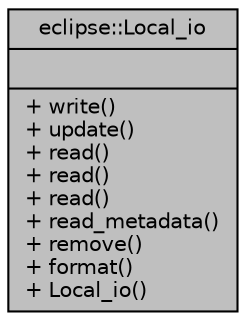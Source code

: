 digraph "eclipse::Local_io"
{
  edge [fontname="Helvetica",fontsize="10",labelfontname="Helvetica",labelfontsize="10"];
  node [fontname="Helvetica",fontsize="10",shape=record];
  Node1 [label="{eclipse::Local_io\n||+ write()\l+ update()\l+ read()\l+ read()\l+ read()\l+ read_metadata()\l+ remove()\l+ format()\l+ Local_io()\l}",height=0.2,width=0.4,color="black", fillcolor="grey75", style="filled" fontcolor="black"];
}
